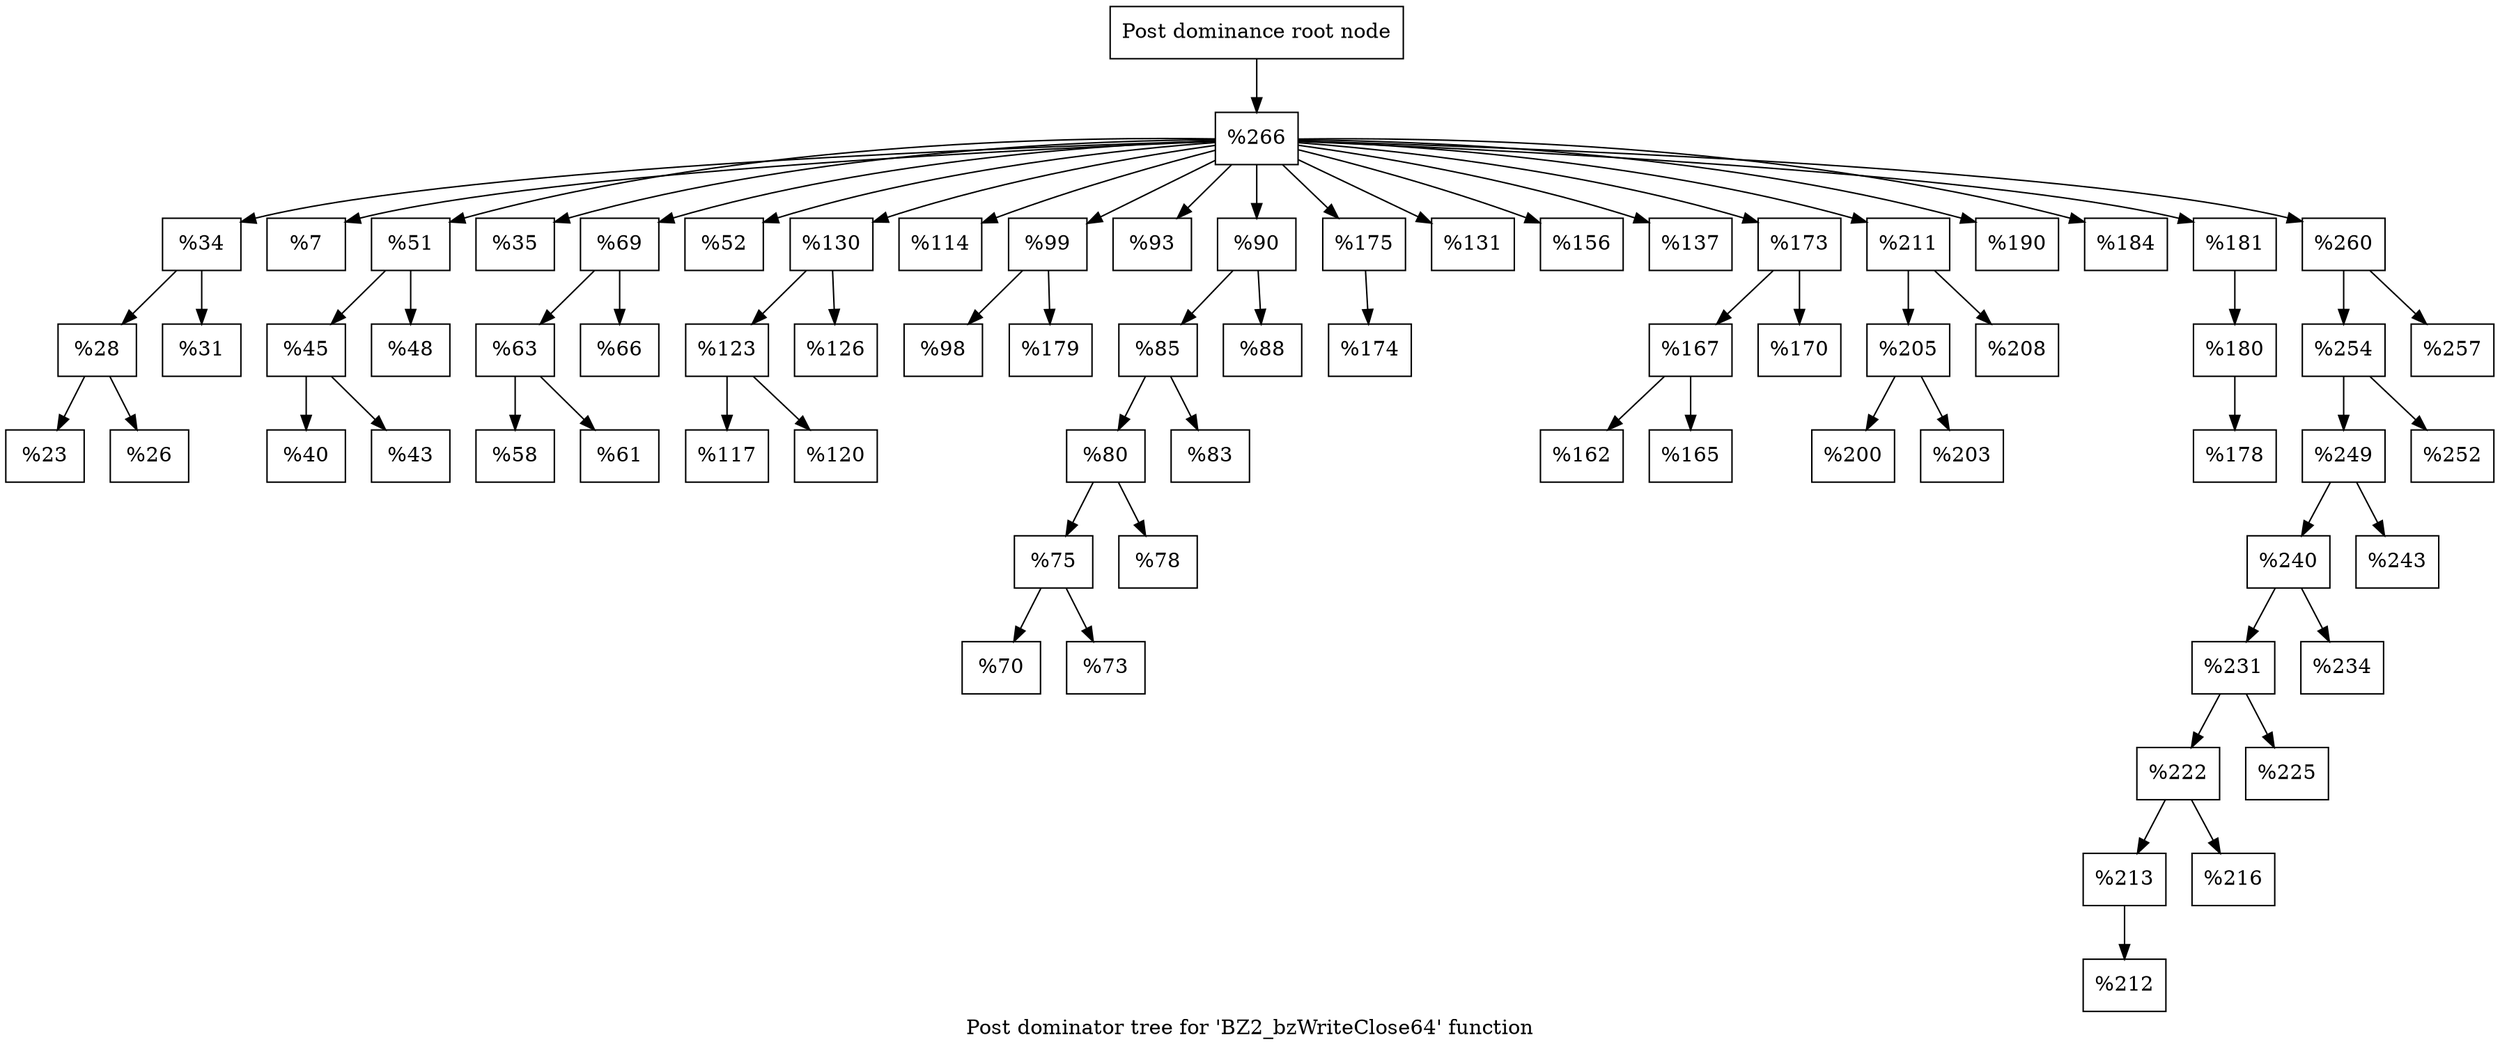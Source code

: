digraph "Post dominator tree for 'BZ2_bzWriteClose64' function" {
	label="Post dominator tree for 'BZ2_bzWriteClose64' function";

	Node0x1358b40 [shape=record,label="{Post dominance root node}"];
	Node0x1358b40 -> Node0xfb5980;
	Node0xfb5980 [shape=record,label="{%266}"];
	Node0xfb5980 -> Node0xfb5b20;
	Node0xfb5980 -> Node0xfb5a00;
	Node0xfb5980 -> Node0x12b4260;
	Node0xfb5980 -> Node0x10e6970;
	Node0xfb5980 -> Node0x1054750;
	Node0xfb5980 -> Node0x12bdbe0;
	Node0xfb5980 -> Node0x1264e70;
	Node0xfb5980 -> Node0x129ec60;
	Node0xfb5980 -> Node0x1252780;
	Node0xfb5980 -> Node0x10d1ce0;
	Node0xfb5980 -> Node0x1314a10;
	Node0xfb5980 -> Node0x132f070;
	Node0xfb5980 -> Node0x12b5d00;
	Node0xfb5980 -> Node0x134e3e0;
	Node0xfb5980 -> Node0x10f1fe0;
	Node0xfb5980 -> Node0x1273980;
	Node0xfb5980 -> Node0x133bae0;
	Node0xfb5980 -> Node0x12b8c70;
	Node0xfb5980 -> Node0x103eb00;
	Node0xfb5980 -> Node0x133a610;
	Node0xfb5980 -> Node0x134c4f0;
	Node0xfb5b20 [shape=record,label="{%34}"];
	Node0xfb5b20 -> Node0xfb5ac0;
	Node0xfb5b20 -> Node0x10b3300;
	Node0xfb5ac0 [shape=record,label="{%28}"];
	Node0xfb5ac0 -> Node0xfb59c0;
	Node0xfb5ac0 -> Node0x1270f60;
	Node0xfb59c0 [shape=record,label="{%23}"];
	Node0x1270f60 [shape=record,label="{%26}"];
	Node0x10b3300 [shape=record,label="{%31}"];
	Node0xfb5a00 [shape=record,label="{%7}"];
	Node0x12b4260 [shape=record,label="{%51}"];
	Node0x12b4260 -> Node0x11975c0;
	Node0x12b4260 -> Node0x10f6eb0;
	Node0x11975c0 [shape=record,label="{%45}"];
	Node0x11975c0 -> Node0x1028ea0;
	Node0x11975c0 -> Node0x1243540;
	Node0x1028ea0 [shape=record,label="{%40}"];
	Node0x1243540 [shape=record,label="{%43}"];
	Node0x10f6eb0 [shape=record,label="{%48}"];
	Node0x10e6970 [shape=record,label="{%35}"];
	Node0x1054750 [shape=record,label="{%69}"];
	Node0x1054750 -> Node0x1290fc0;
	Node0x1054750 -> Node0x124b930;
	Node0x1290fc0 [shape=record,label="{%63}"];
	Node0x1290fc0 -> Node0x10f6c80;
	Node0x1290fc0 -> Node0x1333190;
	Node0x10f6c80 [shape=record,label="{%58}"];
	Node0x1333190 [shape=record,label="{%61}"];
	Node0x124b930 [shape=record,label="{%66}"];
	Node0x12bdbe0 [shape=record,label="{%52}"];
	Node0x1264e70 [shape=record,label="{%130}"];
	Node0x1264e70 -> Node0x12f06d0;
	Node0x1264e70 -> Node0x122d9a0;
	Node0x12f06d0 [shape=record,label="{%123}"];
	Node0x12f06d0 -> Node0x12a7760;
	Node0x12f06d0 -> Node0x1258180;
	Node0x12a7760 [shape=record,label="{%117}"];
	Node0x1258180 [shape=record,label="{%120}"];
	Node0x122d9a0 [shape=record,label="{%126}"];
	Node0x129ec60 [shape=record,label="{%114}"];
	Node0x1252780 [shape=record,label="{%99}"];
	Node0x1252780 -> Node0x1197170;
	Node0x1252780 -> Node0x1289f30;
	Node0x1197170 [shape=record,label="{%98}"];
	Node0x1289f30 [shape=record,label="{%179}"];
	Node0x10d1ce0 [shape=record,label="{%93}"];
	Node0x1314a10 [shape=record,label="{%90}"];
	Node0x1314a10 -> Node0x12b4db0;
	Node0x1314a10 -> Node0x10b18f0;
	Node0x12b4db0 [shape=record,label="{%85}"];
	Node0x12b4db0 -> Node0x1349c40;
	Node0x12b4db0 -> Node0x10d8000;
	Node0x1349c40 [shape=record,label="{%80}"];
	Node0x1349c40 -> Node0x10000b0;
	Node0x1349c40 -> Node0x1197470;
	Node0x10000b0 [shape=record,label="{%75}"];
	Node0x10000b0 -> Node0x10502e0;
	Node0x10000b0 -> Node0x1270080;
	Node0x10502e0 [shape=record,label="{%70}"];
	Node0x1270080 [shape=record,label="{%73}"];
	Node0x1197470 [shape=record,label="{%78}"];
	Node0x10d8000 [shape=record,label="{%83}"];
	Node0x10b18f0 [shape=record,label="{%88}"];
	Node0x132f070 [shape=record,label="{%175}"];
	Node0x132f070 -> Node0x133b790;
	Node0x133b790 [shape=record,label="{%174}"];
	Node0x12b5d00 [shape=record,label="{%131}"];
	Node0x134e3e0 [shape=record,label="{%156}"];
	Node0x10f1fe0 [shape=record,label="{%137}"];
	Node0x1273980 [shape=record,label="{%173}"];
	Node0x1273980 -> Node0x120ab40;
	Node0x1273980 -> Node0x12e6060;
	Node0x120ab40 [shape=record,label="{%167}"];
	Node0x120ab40 -> Node0x1208860;
	Node0x120ab40 -> Node0x1327910;
	Node0x1208860 [shape=record,label="{%162}"];
	Node0x1327910 [shape=record,label="{%165}"];
	Node0x12e6060 [shape=record,label="{%170}"];
	Node0x133bae0 [shape=record,label="{%211}"];
	Node0x133bae0 -> Node0x12236e0;
	Node0x133bae0 -> Node0x1277df0;
	Node0x12236e0 [shape=record,label="{%205}"];
	Node0x12236e0 -> Node0x1054450;
	Node0x12236e0 -> Node0x10ed1b0;
	Node0x1054450 [shape=record,label="{%200}"];
	Node0x10ed1b0 [shape=record,label="{%203}"];
	Node0x1277df0 [shape=record,label="{%208}"];
	Node0x12b8c70 [shape=record,label="{%190}"];
	Node0x103eb00 [shape=record,label="{%184}"];
	Node0x133a610 [shape=record,label="{%181}"];
	Node0x133a610 -> Node0x10d1180;
	Node0x10d1180 [shape=record,label="{%180}"];
	Node0x10d1180 -> Node0x1329920;
	Node0x1329920 [shape=record,label="{%178}"];
	Node0x134c4f0 [shape=record,label="{%260}"];
	Node0x134c4f0 -> Node0x126ea60;
	Node0x134c4f0 -> Node0x11df620;
	Node0x126ea60 [shape=record,label="{%254}"];
	Node0x126ea60 -> Node0x1330e10;
	Node0x126ea60 -> Node0x10e8c30;
	Node0x1330e10 [shape=record,label="{%249}"];
	Node0x1330e10 -> Node0x12b7420;
	Node0x1330e10 -> Node0x10d28b0;
	Node0x12b7420 [shape=record,label="{%240}"];
	Node0x12b7420 -> Node0x132e9f0;
	Node0x12b7420 -> Node0x128ae10;
	Node0x132e9f0 [shape=record,label="{%231}"];
	Node0x132e9f0 -> Node0x129bac0;
	Node0x132e9f0 -> Node0x12a2360;
	Node0x129bac0 [shape=record,label="{%222}"];
	Node0x129bac0 -> Node0x10dd470;
	Node0x129bac0 -> Node0x12ada70;
	Node0x10dd470 [shape=record,label="{%213}"];
	Node0x10dd470 -> Node0x12aa220;
	Node0x12aa220 [shape=record,label="{%212}"];
	Node0x12ada70 [shape=record,label="{%216}"];
	Node0x12a2360 [shape=record,label="{%225}"];
	Node0x128ae10 [shape=record,label="{%234}"];
	Node0x10d28b0 [shape=record,label="{%243}"];
	Node0x10e8c30 [shape=record,label="{%252}"];
	Node0x11df620 [shape=record,label="{%257}"];
}
